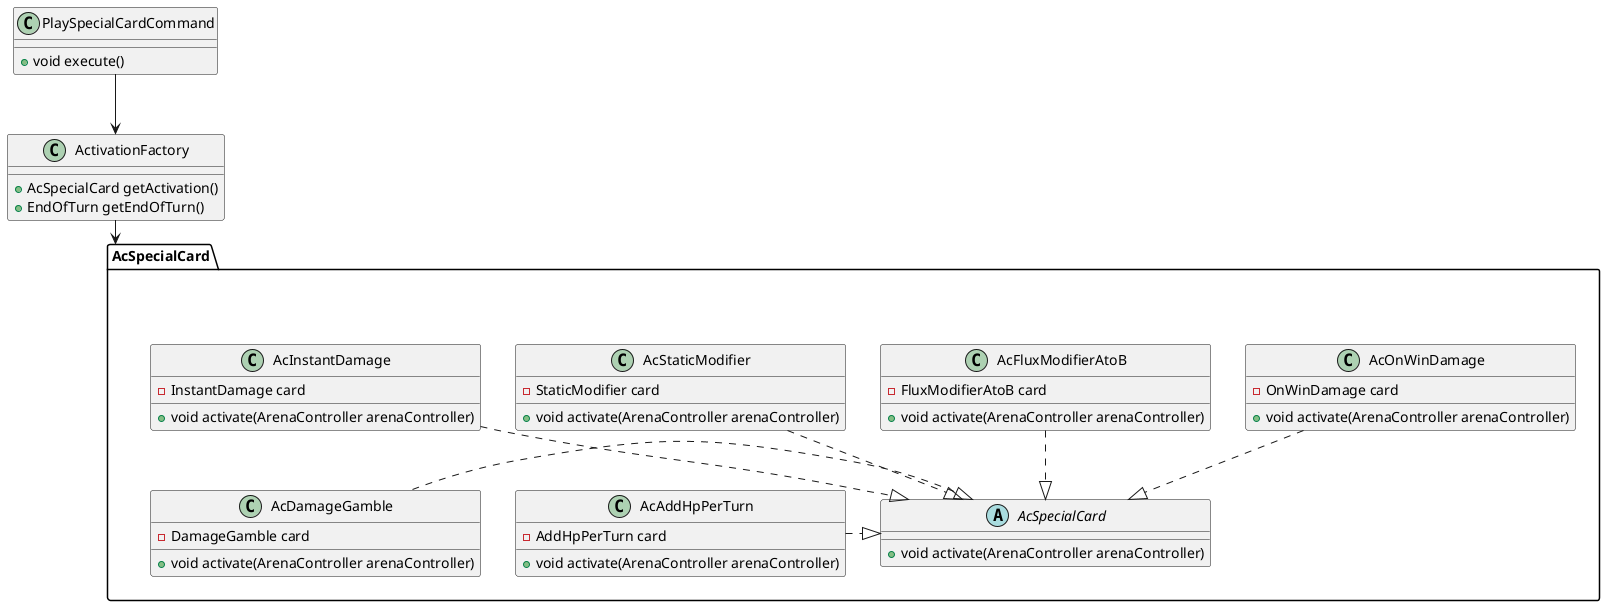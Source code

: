 @startuml factory

abstract class AcSpecialCard {
    Model getModel();
    Controller getController();
    void advance();
}

class ActivationFactory{
    + AcSpecialCard getActivation()
    + EndOfTurn getEndOfTurn()
}

class PlaySpecialCardCommand{
    + void execute()
}

PlaySpecialCardCommand --> ActivationFactory

package "AcSpecialCard"{
    abstract class AcSpecialCard {
        + void activate(ArenaController arenaController)
    }

    class AcAddHpPerTurn{
        - AddHpPerTurn card
        + void activate(ArenaController arenaController)
    }

    class AcDamageGamble{
        - DamageGamble card
        + void activate(ArenaController arenaController)
    }

    class AcOnWinDamage{
        - OnWinDamage card
        + void activate(ArenaController arenaController)
    }

    class AcFluxModifierAtoB{
        - FluxModifierAtoB card
        + void activate(ArenaController arenaController)
    }

    class AcStaticModifier{
        - StaticModifier card
        + void activate(ArenaController arenaController)
    }

    class AcInstantDamage{
        - InstantDamage card
        + void activate(ArenaController arenaController)
    }


    AcAddHpPerTurn .right.|> AcSpecialCard
    AcDamageGamble .right.|> AcSpecialCard
    AcOnWinDamage ..|> AcSpecialCard
    AcFluxModifierAtoB ..|> AcSpecialCard
    AcStaticModifier..|> AcSpecialCard
    AcInstantDamage ..|> AcSpecialCard
}

ActivationFactory --> AcSpecialCard

@enduml